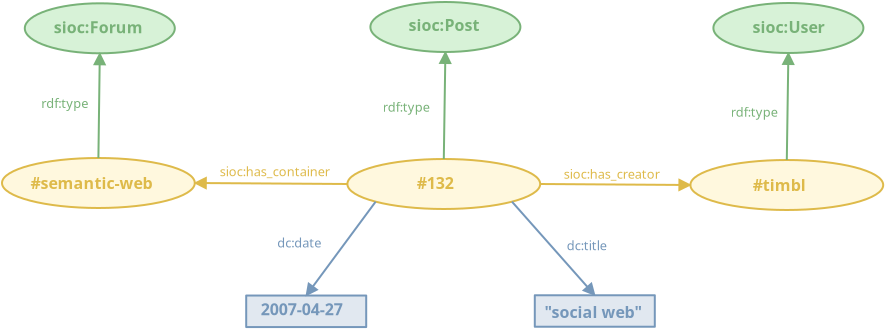 <?xml version="1.0" encoding="UTF-8"?>
<dia:diagram xmlns:dia="http://www.lysator.liu.se/~alla/dia/">
  <dia:layer name="Fondo" visible="true">
    <dia:object type="Standard - Ellipse" version="0" id="O0">
      <dia:attribute name="obj_pos">
        <dia:point val="3.1,2.1"/>
      </dia:attribute>
      <dia:attribute name="obj_bb">
        <dia:rectangle val="3.05,2.05;10.65,4.65"/>
      </dia:attribute>
      <dia:attribute name="elem_corner">
        <dia:point val="3.1,2.1"/>
      </dia:attribute>
      <dia:attribute name="elem_width">
        <dia:real val="7.5"/>
      </dia:attribute>
      <dia:attribute name="elem_height">
        <dia:real val="2.5"/>
      </dia:attribute>
      <dia:attribute name="border_color">
        <dia:color val="#78b278"/>
      </dia:attribute>
      <dia:attribute name="inner_color">
        <dia:color val="#d7f2d7"/>
      </dia:attribute>
    </dia:object>
    <dia:object type="Standard - Text" version="1" id="O1">
      <dia:attribute name="obj_pos">
        <dia:point val="4.55,3.6"/>
      </dia:attribute>
      <dia:attribute name="obj_bb">
        <dia:rectangle val="4.55,2.9;9.1,4.1"/>
      </dia:attribute>
      <dia:attribute name="text">
        <dia:composite type="text">
          <dia:attribute name="string">
            <dia:string>#sioc:Forum#</dia:string>
          </dia:attribute>
          <dia:attribute name="font">
            <dia:font family="sans" style="80" name="Helvetica-Bold"/>
          </dia:attribute>
          <dia:attribute name="height">
            <dia:real val="1"/>
          </dia:attribute>
          <dia:attribute name="pos">
            <dia:point val="4.55,3.6"/>
          </dia:attribute>
          <dia:attribute name="color">
            <dia:color val="#78b278"/>
          </dia:attribute>
          <dia:attribute name="alignment">
            <dia:enum val="0"/>
          </dia:attribute>
        </dia:composite>
      </dia:attribute>
      <dia:attribute name="valign">
        <dia:enum val="3"/>
      </dia:attribute>
    </dia:object>
    <dia:object type="Standard - Ellipse" version="0" id="O2">
      <dia:attribute name="obj_pos">
        <dia:point val="20.38,2.035"/>
      </dia:attribute>
      <dia:attribute name="obj_bb">
        <dia:rectangle val="20.33,1.985;27.93,4.585"/>
      </dia:attribute>
      <dia:attribute name="elem_corner">
        <dia:point val="20.38,2.035"/>
      </dia:attribute>
      <dia:attribute name="elem_width">
        <dia:real val="7.5"/>
      </dia:attribute>
      <dia:attribute name="elem_height">
        <dia:real val="2.5"/>
      </dia:attribute>
      <dia:attribute name="border_color">
        <dia:color val="#78b278"/>
      </dia:attribute>
      <dia:attribute name="inner_color">
        <dia:color val="#d7f2d7"/>
      </dia:attribute>
    </dia:object>
    <dia:object type="Standard - Text" version="1" id="O3">
      <dia:attribute name="obj_pos">
        <dia:point val="22.28,3.485"/>
      </dia:attribute>
      <dia:attribute name="obj_bb">
        <dia:rectangle val="22.28,2.785;26.03,3.985"/>
      </dia:attribute>
      <dia:attribute name="text">
        <dia:composite type="text">
          <dia:attribute name="string">
            <dia:string>#sioc:Post#</dia:string>
          </dia:attribute>
          <dia:attribute name="font">
            <dia:font family="sans" style="80" name="Helvetica-Bold"/>
          </dia:attribute>
          <dia:attribute name="height">
            <dia:real val="1"/>
          </dia:attribute>
          <dia:attribute name="pos">
            <dia:point val="22.28,3.485"/>
          </dia:attribute>
          <dia:attribute name="color">
            <dia:color val="#78b278"/>
          </dia:attribute>
          <dia:attribute name="alignment">
            <dia:enum val="0"/>
          </dia:attribute>
        </dia:composite>
      </dia:attribute>
      <dia:attribute name="valign">
        <dia:enum val="3"/>
      </dia:attribute>
    </dia:object>
    <dia:object type="Standard - Ellipse" version="0" id="O4">
      <dia:attribute name="obj_pos">
        <dia:point val="37.53,2.085"/>
      </dia:attribute>
      <dia:attribute name="obj_bb">
        <dia:rectangle val="37.48,2.035;45.08,4.635"/>
      </dia:attribute>
      <dia:attribute name="elem_corner">
        <dia:point val="37.53,2.085"/>
      </dia:attribute>
      <dia:attribute name="elem_width">
        <dia:real val="7.5"/>
      </dia:attribute>
      <dia:attribute name="elem_height">
        <dia:real val="2.5"/>
      </dia:attribute>
      <dia:attribute name="border_color">
        <dia:color val="#78b278"/>
      </dia:attribute>
      <dia:attribute name="inner_color">
        <dia:color val="#d7f2d7"/>
      </dia:attribute>
    </dia:object>
    <dia:object type="Standard - Text" version="1" id="O5">
      <dia:attribute name="obj_pos">
        <dia:point val="39.48,3.585"/>
      </dia:attribute>
      <dia:attribute name="obj_bb">
        <dia:rectangle val="39.48,2.885;43.28,4.085"/>
      </dia:attribute>
      <dia:attribute name="text">
        <dia:composite type="text">
          <dia:attribute name="string">
            <dia:string>#sioc:User#</dia:string>
          </dia:attribute>
          <dia:attribute name="font">
            <dia:font family="sans" style="80" name="Helvetica-Bold"/>
          </dia:attribute>
          <dia:attribute name="height">
            <dia:real val="1"/>
          </dia:attribute>
          <dia:attribute name="pos">
            <dia:point val="39.48,3.585"/>
          </dia:attribute>
          <dia:attribute name="color">
            <dia:color val="#78b278"/>
          </dia:attribute>
          <dia:attribute name="alignment">
            <dia:enum val="0"/>
          </dia:attribute>
        </dia:composite>
      </dia:attribute>
      <dia:attribute name="valign">
        <dia:enum val="3"/>
      </dia:attribute>
    </dia:object>
    <dia:object type="Standard - Ellipse" version="0" id="O6">
      <dia:attribute name="obj_pos">
        <dia:point val="1.96,9.835"/>
      </dia:attribute>
      <dia:attribute name="obj_bb">
        <dia:rectangle val="1.91,9.785;11.65,12.385"/>
      </dia:attribute>
      <dia:attribute name="elem_corner">
        <dia:point val="1.96,9.835"/>
      </dia:attribute>
      <dia:attribute name="elem_width">
        <dia:real val="9.64"/>
      </dia:attribute>
      <dia:attribute name="elem_height">
        <dia:real val="2.5"/>
      </dia:attribute>
      <dia:attribute name="border_color">
        <dia:color val="#deba4a"/>
      </dia:attribute>
      <dia:attribute name="inner_color">
        <dia:color val="#fff8de"/>
      </dia:attribute>
    </dia:object>
    <dia:object type="Standard - Text" version="1" id="O7">
      <dia:attribute name="obj_pos">
        <dia:point val="3.38,11.385"/>
      </dia:attribute>
      <dia:attribute name="obj_bb">
        <dia:rectangle val="3.38,10.662;9.803,11.93"/>
      </dia:attribute>
      <dia:attribute name="text">
        <dia:composite type="text">
          <dia:attribute name="string">
            <dia:string>##semantic-web#</dia:string>
          </dia:attribute>
          <dia:attribute name="font">
            <dia:font family="sans" style="80" name="Helvetica-Bold"/>
          </dia:attribute>
          <dia:attribute name="height">
            <dia:real val="1"/>
          </dia:attribute>
          <dia:attribute name="pos">
            <dia:point val="3.38,11.385"/>
          </dia:attribute>
          <dia:attribute name="color">
            <dia:color val="#deba4a"/>
          </dia:attribute>
          <dia:attribute name="alignment">
            <dia:enum val="0"/>
          </dia:attribute>
        </dia:composite>
      </dia:attribute>
      <dia:attribute name="valign">
        <dia:enum val="3"/>
      </dia:attribute>
    </dia:object>
    <dia:object type="Standard - Ellipse" version="0" id="O8">
      <dia:attribute name="obj_pos">
        <dia:point val="19.23,9.885"/>
      </dia:attribute>
      <dia:attribute name="obj_bb">
        <dia:rectangle val="19.18,9.835;28.92,12.435"/>
      </dia:attribute>
      <dia:attribute name="elem_corner">
        <dia:point val="19.23,9.885"/>
      </dia:attribute>
      <dia:attribute name="elem_width">
        <dia:real val="9.64"/>
      </dia:attribute>
      <dia:attribute name="elem_height">
        <dia:real val="2.5"/>
      </dia:attribute>
      <dia:attribute name="border_color">
        <dia:color val="#deba4a"/>
      </dia:attribute>
      <dia:attribute name="inner_color">
        <dia:color val="#fff8de"/>
      </dia:attribute>
    </dia:object>
    <dia:object type="Standard - Text" version="1" id="O9">
      <dia:attribute name="obj_pos">
        <dia:point val="22.7,11.385"/>
      </dia:attribute>
      <dia:attribute name="obj_bb">
        <dia:rectangle val="22.7,10.662;24.872,11.93"/>
      </dia:attribute>
      <dia:attribute name="text">
        <dia:composite type="text">
          <dia:attribute name="string">
            <dia:string>##132#</dia:string>
          </dia:attribute>
          <dia:attribute name="font">
            <dia:font family="sans" style="80" name="Helvetica-Bold"/>
          </dia:attribute>
          <dia:attribute name="height">
            <dia:real val="1"/>
          </dia:attribute>
          <dia:attribute name="pos">
            <dia:point val="22.7,11.385"/>
          </dia:attribute>
          <dia:attribute name="color">
            <dia:color val="#deba4a"/>
          </dia:attribute>
          <dia:attribute name="alignment">
            <dia:enum val="0"/>
          </dia:attribute>
        </dia:composite>
      </dia:attribute>
      <dia:attribute name="valign">
        <dia:enum val="3"/>
      </dia:attribute>
    </dia:object>
    <dia:object type="Standard - Ellipse" version="0" id="O10">
      <dia:attribute name="obj_pos">
        <dia:point val="36.38,9.935"/>
      </dia:attribute>
      <dia:attribute name="obj_bb">
        <dia:rectangle val="36.33,9.885;46.07,12.485"/>
      </dia:attribute>
      <dia:attribute name="elem_corner">
        <dia:point val="36.38,9.935"/>
      </dia:attribute>
      <dia:attribute name="elem_width">
        <dia:real val="9.64"/>
      </dia:attribute>
      <dia:attribute name="elem_height">
        <dia:real val="2.5"/>
      </dia:attribute>
      <dia:attribute name="border_color">
        <dia:color val="#deba4a"/>
      </dia:attribute>
      <dia:attribute name="inner_color">
        <dia:color val="#fff8de"/>
      </dia:attribute>
    </dia:object>
    <dia:object type="Standard - Text" version="1" id="O11">
      <dia:attribute name="obj_pos">
        <dia:point val="39.5,11.485"/>
      </dia:attribute>
      <dia:attribute name="obj_bb">
        <dia:rectangle val="39.5,10.762;42.222,12.03"/>
      </dia:attribute>
      <dia:attribute name="text">
        <dia:composite type="text">
          <dia:attribute name="string">
            <dia:string>##timbl#</dia:string>
          </dia:attribute>
          <dia:attribute name="font">
            <dia:font family="sans" style="80" name="Helvetica-Bold"/>
          </dia:attribute>
          <dia:attribute name="height">
            <dia:real val="1"/>
          </dia:attribute>
          <dia:attribute name="pos">
            <dia:point val="39.5,11.485"/>
          </dia:attribute>
          <dia:attribute name="color">
            <dia:color val="#deba4a"/>
          </dia:attribute>
          <dia:attribute name="alignment">
            <dia:enum val="0"/>
          </dia:attribute>
        </dia:composite>
      </dia:attribute>
      <dia:attribute name="valign">
        <dia:enum val="3"/>
      </dia:attribute>
    </dia:object>
    <dia:object type="Standard - Line" version="0" id="O12">
      <dia:attribute name="obj_pos">
        <dia:point val="11.6,11.085"/>
      </dia:attribute>
      <dia:attribute name="obj_bb">
        <dia:rectangle val="11.547,10.585;19.28,11.585"/>
      </dia:attribute>
      <dia:attribute name="conn_endpoints">
        <dia:point val="11.6,11.085"/>
        <dia:point val="19.23,11.135"/>
      </dia:attribute>
      <dia:attribute name="numcp">
        <dia:int val="1"/>
      </dia:attribute>
      <dia:attribute name="line_color">
        <dia:color val="#deba4a"/>
      </dia:attribute>
      <dia:attribute name="start_arrow">
        <dia:enum val="3"/>
      </dia:attribute>
      <dia:attribute name="start_arrow_length">
        <dia:real val="0.5"/>
      </dia:attribute>
      <dia:attribute name="start_arrow_width">
        <dia:real val="0.5"/>
      </dia:attribute>
      <dia:connections>
        <dia:connection handle="0" to="O6" connection="4"/>
        <dia:connection handle="1" to="O8" connection="3"/>
      </dia:connections>
    </dia:object>
    <dia:object type="Standard - Text" version="1" id="O13">
      <dia:attribute name="obj_pos">
        <dia:point val="12.85,10.75"/>
      </dia:attribute>
      <dia:attribute name="obj_bb">
        <dia:rectangle val="12.85,10.182;18.767,11.185"/>
      </dia:attribute>
      <dia:attribute name="text">
        <dia:composite type="text">
          <dia:attribute name="string">
            <dia:string>#sioc:has_container#</dia:string>
          </dia:attribute>
          <dia:attribute name="font">
            <dia:font family="sans" style="0" name="Helvetica"/>
          </dia:attribute>
          <dia:attribute name="height">
            <dia:real val="0.8"/>
          </dia:attribute>
          <dia:attribute name="pos">
            <dia:point val="12.85,10.75"/>
          </dia:attribute>
          <dia:attribute name="color">
            <dia:color val="#deba4a"/>
          </dia:attribute>
          <dia:attribute name="alignment">
            <dia:enum val="0"/>
          </dia:attribute>
        </dia:composite>
      </dia:attribute>
      <dia:attribute name="valign">
        <dia:enum val="3"/>
      </dia:attribute>
    </dia:object>
    <dia:object type="Standard - Line" version="0" id="O14">
      <dia:attribute name="obj_pos">
        <dia:point val="36.38,11.185"/>
      </dia:attribute>
      <dia:attribute name="obj_bb">
        <dia:rectangle val="28.82,10.685;36.433,11.685"/>
      </dia:attribute>
      <dia:attribute name="conn_endpoints">
        <dia:point val="36.38,11.185"/>
        <dia:point val="28.87,11.135"/>
      </dia:attribute>
      <dia:attribute name="numcp">
        <dia:int val="1"/>
      </dia:attribute>
      <dia:attribute name="line_color">
        <dia:color val="#deba4a"/>
      </dia:attribute>
      <dia:attribute name="start_arrow">
        <dia:enum val="3"/>
      </dia:attribute>
      <dia:attribute name="start_arrow_length">
        <dia:real val="0.5"/>
      </dia:attribute>
      <dia:attribute name="start_arrow_width">
        <dia:real val="0.5"/>
      </dia:attribute>
      <dia:connections>
        <dia:connection handle="0" to="O10" connection="3"/>
        <dia:connection handle="1" to="O8" connection="4"/>
      </dia:connections>
    </dia:object>
    <dia:object type="Standard - Text" version="1" id="O15">
      <dia:attribute name="obj_pos">
        <dia:point val="30.05,10.873"/>
      </dia:attribute>
      <dia:attribute name="obj_bb">
        <dia:rectangle val="30.05,10.305;35.268,11.307"/>
      </dia:attribute>
      <dia:attribute name="text">
        <dia:composite type="text">
          <dia:attribute name="string">
            <dia:string>#sioc:has_creator#</dia:string>
          </dia:attribute>
          <dia:attribute name="font">
            <dia:font family="sans" style="0" name="Helvetica"/>
          </dia:attribute>
          <dia:attribute name="height">
            <dia:real val="0.8"/>
          </dia:attribute>
          <dia:attribute name="pos">
            <dia:point val="30.05,10.873"/>
          </dia:attribute>
          <dia:attribute name="color">
            <dia:color val="#deba4a"/>
          </dia:attribute>
          <dia:attribute name="alignment">
            <dia:enum val="0"/>
          </dia:attribute>
        </dia:composite>
      </dia:attribute>
      <dia:attribute name="valign">
        <dia:enum val="3"/>
      </dia:attribute>
    </dia:object>
    <dia:object type="Standard - Line" version="0" id="O16">
      <dia:attribute name="obj_pos">
        <dia:point val="6.78,9.835"/>
      </dia:attribute>
      <dia:attribute name="obj_bb">
        <dia:rectangle val="6.349,4.543;7.351,9.886"/>
      </dia:attribute>
      <dia:attribute name="conn_endpoints">
        <dia:point val="6.78,9.835"/>
        <dia:point val="6.85,4.6"/>
      </dia:attribute>
      <dia:attribute name="numcp">
        <dia:int val="1"/>
      </dia:attribute>
      <dia:attribute name="line_color">
        <dia:color val="#78b278"/>
      </dia:attribute>
      <dia:attribute name="end_arrow">
        <dia:enum val="3"/>
      </dia:attribute>
      <dia:attribute name="end_arrow_length">
        <dia:real val="0.5"/>
      </dia:attribute>
      <dia:attribute name="end_arrow_width">
        <dia:real val="0.5"/>
      </dia:attribute>
      <dia:connections>
        <dia:connection handle="0" to="O6" connection="1"/>
        <dia:connection handle="1" to="O0" connection="6"/>
      </dia:connections>
    </dia:object>
    <dia:object type="Standard - Text" version="1" id="O17">
      <dia:attribute name="obj_pos">
        <dia:point val="3.92,7.338"/>
      </dia:attribute>
      <dia:attribute name="obj_bb">
        <dia:rectangle val="3.92,6.77;6.338,7.772"/>
      </dia:attribute>
      <dia:attribute name="text">
        <dia:composite type="text">
          <dia:attribute name="string">
            <dia:string>#rdf:type#</dia:string>
          </dia:attribute>
          <dia:attribute name="font">
            <dia:font family="sans" style="0" name="Helvetica"/>
          </dia:attribute>
          <dia:attribute name="height">
            <dia:real val="0.8"/>
          </dia:attribute>
          <dia:attribute name="pos">
            <dia:point val="3.92,7.338"/>
          </dia:attribute>
          <dia:attribute name="color">
            <dia:color val="#78b278"/>
          </dia:attribute>
          <dia:attribute name="alignment">
            <dia:enum val="0"/>
          </dia:attribute>
        </dia:composite>
      </dia:attribute>
      <dia:attribute name="valign">
        <dia:enum val="3"/>
      </dia:attribute>
    </dia:object>
    <dia:object type="Standard - Line" version="0" id="O18">
      <dia:attribute name="obj_pos">
        <dia:point val="24.05,9.885"/>
      </dia:attribute>
      <dia:attribute name="obj_bb">
        <dia:rectangle val="23.629,4.478;24.631,9.936"/>
      </dia:attribute>
      <dia:attribute name="conn_endpoints">
        <dia:point val="24.05,9.885"/>
        <dia:point val="24.13,4.535"/>
      </dia:attribute>
      <dia:attribute name="numcp">
        <dia:int val="1"/>
      </dia:attribute>
      <dia:attribute name="line_color">
        <dia:color val="#78b278"/>
      </dia:attribute>
      <dia:attribute name="end_arrow">
        <dia:enum val="3"/>
      </dia:attribute>
      <dia:attribute name="end_arrow_length">
        <dia:real val="0.5"/>
      </dia:attribute>
      <dia:attribute name="end_arrow_width">
        <dia:real val="0.5"/>
      </dia:attribute>
      <dia:connections>
        <dia:connection handle="0" to="O8" connection="1"/>
        <dia:connection handle="1" to="O2" connection="6"/>
      </dia:connections>
    </dia:object>
    <dia:object type="Standard - Line" version="0" id="O19">
      <dia:attribute name="obj_pos">
        <dia:point val="41.2,9.935"/>
      </dia:attribute>
      <dia:attribute name="obj_bb">
        <dia:rectangle val="40.779,4.528;41.781,9.986"/>
      </dia:attribute>
      <dia:attribute name="conn_endpoints">
        <dia:point val="41.2,9.935"/>
        <dia:point val="41.28,4.585"/>
      </dia:attribute>
      <dia:attribute name="numcp">
        <dia:int val="1"/>
      </dia:attribute>
      <dia:attribute name="line_color">
        <dia:color val="#78b278"/>
      </dia:attribute>
      <dia:attribute name="end_arrow">
        <dia:enum val="3"/>
      </dia:attribute>
      <dia:attribute name="end_arrow_length">
        <dia:real val="0.5"/>
      </dia:attribute>
      <dia:attribute name="end_arrow_width">
        <dia:real val="0.5"/>
      </dia:attribute>
      <dia:connections>
        <dia:connection handle="0" to="O10" connection="1"/>
        <dia:connection handle="1" to="O4" connection="6"/>
      </dia:connections>
    </dia:object>
    <dia:object type="Standard - Text" version="1" id="O20">
      <dia:attribute name="obj_pos">
        <dia:point val="21.0,7.522"/>
      </dia:attribute>
      <dia:attribute name="obj_bb">
        <dia:rectangle val="21.0,6.955;23.418,7.957"/>
      </dia:attribute>
      <dia:attribute name="text">
        <dia:composite type="text">
          <dia:attribute name="string">
            <dia:string>#rdf:type#</dia:string>
          </dia:attribute>
          <dia:attribute name="font">
            <dia:font family="sans" style="0" name="Helvetica"/>
          </dia:attribute>
          <dia:attribute name="height">
            <dia:real val="0.8"/>
          </dia:attribute>
          <dia:attribute name="pos">
            <dia:point val="21.0,7.522"/>
          </dia:attribute>
          <dia:attribute name="color">
            <dia:color val="#78b278"/>
          </dia:attribute>
          <dia:attribute name="alignment">
            <dia:enum val="0"/>
          </dia:attribute>
        </dia:composite>
      </dia:attribute>
      <dia:attribute name="valign">
        <dia:enum val="3"/>
      </dia:attribute>
    </dia:object>
    <dia:object type="Standard - Text" version="1" id="O21">
      <dia:attribute name="obj_pos">
        <dia:point val="38.4,7.772"/>
      </dia:attribute>
      <dia:attribute name="obj_bb">
        <dia:rectangle val="38.4,7.205;40.818,8.207"/>
      </dia:attribute>
      <dia:attribute name="text">
        <dia:composite type="text">
          <dia:attribute name="string">
            <dia:string>#rdf:type#</dia:string>
          </dia:attribute>
          <dia:attribute name="font">
            <dia:font family="sans" style="0" name="Helvetica"/>
          </dia:attribute>
          <dia:attribute name="height">
            <dia:real val="0.8"/>
          </dia:attribute>
          <dia:attribute name="pos">
            <dia:point val="38.4,7.772"/>
          </dia:attribute>
          <dia:attribute name="color">
            <dia:color val="#78b278"/>
          </dia:attribute>
          <dia:attribute name="alignment">
            <dia:enum val="0"/>
          </dia:attribute>
        </dia:composite>
      </dia:attribute>
      <dia:attribute name="valign">
        <dia:enum val="3"/>
      </dia:attribute>
    </dia:object>
    <dia:object type="Standard - Box" version="0" id="O22">
      <dia:attribute name="obj_pos">
        <dia:point val="14.17,16.712"/>
      </dia:attribute>
      <dia:attribute name="obj_bb">
        <dia:rectangle val="14.12,16.663;20.22,18.337"/>
      </dia:attribute>
      <dia:attribute name="elem_corner">
        <dia:point val="14.17,16.712"/>
      </dia:attribute>
      <dia:attribute name="elem_width">
        <dia:real val="6"/>
      </dia:attribute>
      <dia:attribute name="elem_height">
        <dia:real val="1.575"/>
      </dia:attribute>
      <dia:attribute name="border_color">
        <dia:color val="#7597ba"/>
      </dia:attribute>
      <dia:attribute name="inner_color">
        <dia:color val="#e1e8f0"/>
      </dia:attribute>
      <dia:attribute name="show_background">
        <dia:boolean val="true"/>
      </dia:attribute>
      <dia:attribute name="corner_radius">
        <dia:real val="1.175e-39"/>
      </dia:attribute>
    </dia:object>
    <dia:object type="Standard - Text" version="1" id="O23">
      <dia:attribute name="obj_pos">
        <dia:point val="17.17,17.5"/>
      </dia:attribute>
      <dia:attribute name="obj_bb">
        <dia:rectangle val="17.17,16.95;17.17,17.9"/>
      </dia:attribute>
      <dia:attribute name="text">
        <dia:composite type="text">
          <dia:attribute name="string">
            <dia:string>##</dia:string>
          </dia:attribute>
          <dia:attribute name="font">
            <dia:font family="sans" style="0" name="Helvetica"/>
          </dia:attribute>
          <dia:attribute name="height">
            <dia:real val="0.8"/>
          </dia:attribute>
          <dia:attribute name="pos">
            <dia:point val="17.17,17.5"/>
          </dia:attribute>
          <dia:attribute name="color">
            <dia:color val="#000000"/>
          </dia:attribute>
          <dia:attribute name="alignment">
            <dia:enum val="0"/>
          </dia:attribute>
        </dia:composite>
      </dia:attribute>
      <dia:attribute name="valign">
        <dia:enum val="3"/>
      </dia:attribute>
      <dia:connections>
        <dia:connection handle="0" to="O22" connection="8"/>
      </dia:connections>
    </dia:object>
    <dia:object type="Standard - Text" version="1" id="O24">
      <dia:attribute name="obj_pos">
        <dia:point val="14.9,17.698"/>
      </dia:attribute>
      <dia:attribute name="obj_bb">
        <dia:rectangle val="14.9,16.997;19.5,18.198"/>
      </dia:attribute>
      <dia:attribute name="text">
        <dia:composite type="text">
          <dia:attribute name="string">
            <dia:string>#2007-04-27#</dia:string>
          </dia:attribute>
          <dia:attribute name="font">
            <dia:font family="sans" style="80" name="Helvetica-Bold"/>
          </dia:attribute>
          <dia:attribute name="height">
            <dia:real val="1"/>
          </dia:attribute>
          <dia:attribute name="pos">
            <dia:point val="14.9,17.698"/>
          </dia:attribute>
          <dia:attribute name="color">
            <dia:color val="#7597ba"/>
          </dia:attribute>
          <dia:attribute name="alignment">
            <dia:enum val="0"/>
          </dia:attribute>
        </dia:composite>
      </dia:attribute>
      <dia:attribute name="valign">
        <dia:enum val="3"/>
      </dia:attribute>
    </dia:object>
    <dia:object type="Standard - Box" version="0" id="O25">
      <dia:attribute name="obj_pos">
        <dia:point val="28.6,16.698"/>
      </dia:attribute>
      <dia:attribute name="obj_bb">
        <dia:rectangle val="28.55,16.648;34.65,18.323"/>
      </dia:attribute>
      <dia:attribute name="elem_corner">
        <dia:point val="28.6,16.698"/>
      </dia:attribute>
      <dia:attribute name="elem_width">
        <dia:real val="6"/>
      </dia:attribute>
      <dia:attribute name="elem_height">
        <dia:real val="1.575"/>
      </dia:attribute>
      <dia:attribute name="border_color">
        <dia:color val="#7597ba"/>
      </dia:attribute>
      <dia:attribute name="inner_color">
        <dia:color val="#e1e8f0"/>
      </dia:attribute>
      <dia:attribute name="show_background">
        <dia:boolean val="true"/>
      </dia:attribute>
      <dia:attribute name="corner_radius">
        <dia:real val="1.175e-39"/>
      </dia:attribute>
    </dia:object>
    <dia:object type="Standard - Text" version="1" id="O26">
      <dia:attribute name="obj_pos">
        <dia:point val="31.6,17.485"/>
      </dia:attribute>
      <dia:attribute name="obj_bb">
        <dia:rectangle val="31.6,16.935;31.6,17.885"/>
      </dia:attribute>
      <dia:attribute name="text">
        <dia:composite type="text">
          <dia:attribute name="string">
            <dia:string>##</dia:string>
          </dia:attribute>
          <dia:attribute name="font">
            <dia:font family="sans" style="0" name="Helvetica"/>
          </dia:attribute>
          <dia:attribute name="height">
            <dia:real val="0.8"/>
          </dia:attribute>
          <dia:attribute name="pos">
            <dia:point val="31.6,17.485"/>
          </dia:attribute>
          <dia:attribute name="color">
            <dia:color val="#000000"/>
          </dia:attribute>
          <dia:attribute name="alignment">
            <dia:enum val="0"/>
          </dia:attribute>
        </dia:composite>
      </dia:attribute>
      <dia:attribute name="valign">
        <dia:enum val="3"/>
      </dia:attribute>
      <dia:connections>
        <dia:connection handle="0" to="O25" connection="8"/>
      </dia:connections>
    </dia:object>
    <dia:object type="Standard - Text" version="1" id="O27">
      <dia:attribute name="obj_pos">
        <dia:point val="29.08,17.832"/>
      </dia:attribute>
      <dia:attribute name="obj_bb">
        <dia:rectangle val="29.08,17.11;34.153,18.378"/>
      </dia:attribute>
      <dia:attribute name="text">
        <dia:composite type="text">
          <dia:attribute name="string">
            <dia:string>#"social web"#</dia:string>
          </dia:attribute>
          <dia:attribute name="font">
            <dia:font family="sans" style="80" name="Helvetica-Bold"/>
          </dia:attribute>
          <dia:attribute name="height">
            <dia:real val="1"/>
          </dia:attribute>
          <dia:attribute name="pos">
            <dia:point val="29.08,17.832"/>
          </dia:attribute>
          <dia:attribute name="color">
            <dia:color val="#7597ba"/>
          </dia:attribute>
          <dia:attribute name="alignment">
            <dia:enum val="0"/>
          </dia:attribute>
        </dia:composite>
      </dia:attribute>
      <dia:attribute name="valign">
        <dia:enum val="3"/>
      </dia:attribute>
    </dia:object>
    <dia:object type="Standard - Line" version="0" id="O28">
      <dia:attribute name="obj_pos">
        <dia:point val="20.642,12.019"/>
      </dia:attribute>
      <dia:attribute name="obj_bb">
        <dia:rectangle val="16.738,11.949;20.712,17.05"/>
      </dia:attribute>
      <dia:attribute name="conn_endpoints">
        <dia:point val="20.642,12.019"/>
        <dia:point val="17.17,16.712"/>
      </dia:attribute>
      <dia:attribute name="numcp">
        <dia:int val="1"/>
      </dia:attribute>
      <dia:attribute name="line_color">
        <dia:color val="#7597ba"/>
      </dia:attribute>
      <dia:attribute name="end_arrow">
        <dia:enum val="3"/>
      </dia:attribute>
      <dia:attribute name="end_arrow_length">
        <dia:real val="0.5"/>
      </dia:attribute>
      <dia:attribute name="end_arrow_width">
        <dia:real val="0.5"/>
      </dia:attribute>
      <dia:connections>
        <dia:connection handle="0" to="O8" connection="5"/>
        <dia:connection handle="1" to="O22" connection="1"/>
      </dia:connections>
    </dia:object>
    <dia:object type="Standard - Line" version="0" id="O29">
      <dia:attribute name="obj_pos">
        <dia:point val="27.458,12.019"/>
      </dia:attribute>
      <dia:attribute name="obj_bb">
        <dia:rectangle val="27.388,11.948;32.008,17.066"/>
      </dia:attribute>
      <dia:attribute name="conn_endpoints">
        <dia:point val="27.458,12.019"/>
        <dia:point val="31.6,16.698"/>
      </dia:attribute>
      <dia:attribute name="numcp">
        <dia:int val="1"/>
      </dia:attribute>
      <dia:attribute name="line_color">
        <dia:color val="#7597ba"/>
      </dia:attribute>
      <dia:attribute name="end_arrow">
        <dia:enum val="3"/>
      </dia:attribute>
      <dia:attribute name="end_arrow_length">
        <dia:real val="0.5"/>
      </dia:attribute>
      <dia:attribute name="end_arrow_width">
        <dia:real val="0.5"/>
      </dia:attribute>
      <dia:connections>
        <dia:connection handle="0" to="O8" connection="7"/>
        <dia:connection handle="1" to="O25" connection="1"/>
      </dia:connections>
    </dia:object>
    <dia:object type="Standard - Text" version="1" id="O30">
      <dia:attribute name="obj_pos">
        <dia:point val="15.72,14.312"/>
      </dia:attribute>
      <dia:attribute name="obj_bb">
        <dia:rectangle val="15.72,13.745;18.138,14.748"/>
      </dia:attribute>
      <dia:attribute name="text">
        <dia:composite type="text">
          <dia:attribute name="string">
            <dia:string>#dc:date#</dia:string>
          </dia:attribute>
          <dia:attribute name="font">
            <dia:font family="sans" style="0" name="Helvetica"/>
          </dia:attribute>
          <dia:attribute name="height">
            <dia:real val="0.8"/>
          </dia:attribute>
          <dia:attribute name="pos">
            <dia:point val="15.72,14.312"/>
          </dia:attribute>
          <dia:attribute name="color">
            <dia:color val="#7597ba"/>
          </dia:attribute>
          <dia:attribute name="alignment">
            <dia:enum val="0"/>
          </dia:attribute>
        </dia:composite>
      </dia:attribute>
      <dia:attribute name="valign">
        <dia:enum val="3"/>
      </dia:attribute>
    </dia:object>
    <dia:object type="Standard - Text" version="1" id="O31">
      <dia:attribute name="obj_pos">
        <dia:point val="30.2,14.447"/>
      </dia:attribute>
      <dia:attribute name="obj_bb">
        <dia:rectangle val="30.2,13.88;32.368,14.883"/>
      </dia:attribute>
      <dia:attribute name="text">
        <dia:composite type="text">
          <dia:attribute name="string">
            <dia:string>#dc:title#</dia:string>
          </dia:attribute>
          <dia:attribute name="font">
            <dia:font family="sans" style="0" name="Helvetica"/>
          </dia:attribute>
          <dia:attribute name="height">
            <dia:real val="0.8"/>
          </dia:attribute>
          <dia:attribute name="pos">
            <dia:point val="30.2,14.447"/>
          </dia:attribute>
          <dia:attribute name="color">
            <dia:color val="#7597ba"/>
          </dia:attribute>
          <dia:attribute name="alignment">
            <dia:enum val="0"/>
          </dia:attribute>
        </dia:composite>
      </dia:attribute>
      <dia:attribute name="valign">
        <dia:enum val="3"/>
      </dia:attribute>
    </dia:object>
  </dia:layer>
</dia:diagram>
